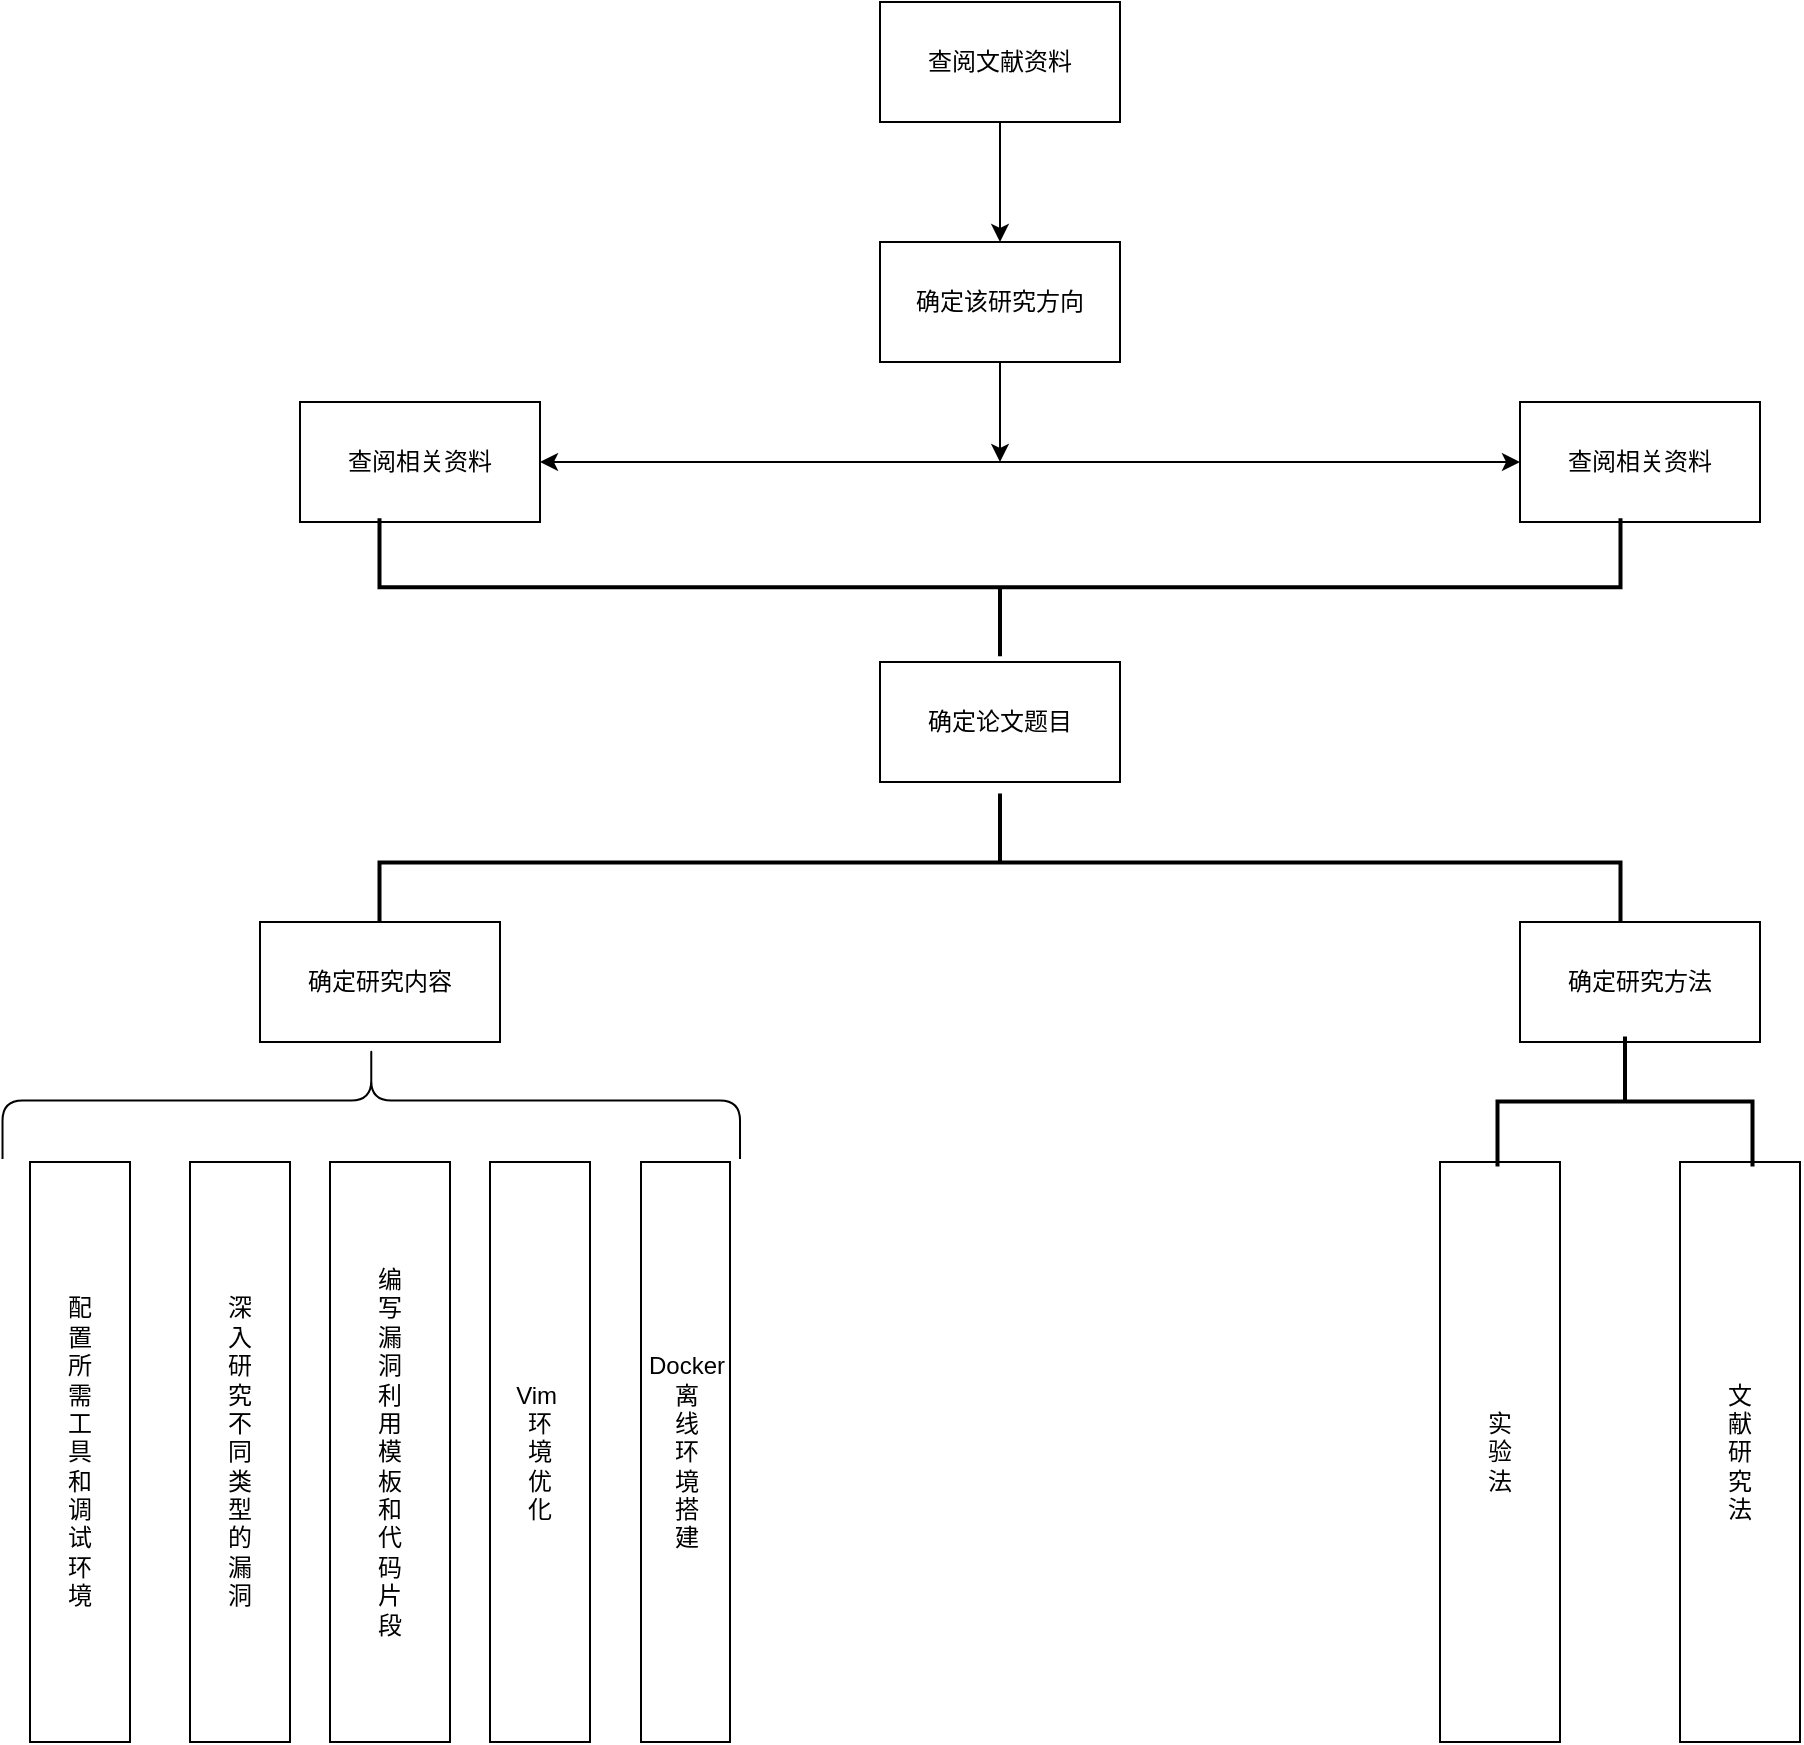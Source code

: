 <mxfile version="25.0.3">
  <diagram name="第 1 页" id="Aw2jdSEUTfqJSHIj9VZG">
    <mxGraphModel dx="1932" dy="651" grid="1" gridSize="10" guides="1" tooltips="1" connect="1" arrows="1" fold="1" page="1" pageScale="1" pageWidth="827" pageHeight="1169" math="0" shadow="0">
      <root>
        <mxCell id="0" />
        <mxCell id="1" parent="0" />
        <mxCell id="gBsAKVMqxP2NZPQDlt_y-1" value="查阅文献资料" style="rounded=0;whiteSpace=wrap;html=1;" vertex="1" parent="1">
          <mxGeometry x="340" y="40" width="120" height="60" as="geometry" />
        </mxCell>
        <mxCell id="gBsAKVMqxP2NZPQDlt_y-2" value="" style="endArrow=classic;html=1;rounded=0;exitX=0.5;exitY=1;exitDx=0;exitDy=0;" edge="1" parent="1" source="gBsAKVMqxP2NZPQDlt_y-1">
          <mxGeometry width="50" height="50" relative="1" as="geometry">
            <mxPoint x="380" y="340" as="sourcePoint" />
            <mxPoint x="400" y="160" as="targetPoint" />
          </mxGeometry>
        </mxCell>
        <mxCell id="gBsAKVMqxP2NZPQDlt_y-3" value="确定该研究方向" style="rounded=0;whiteSpace=wrap;html=1;" vertex="1" parent="1">
          <mxGeometry x="340" y="160" width="120" height="60" as="geometry" />
        </mxCell>
        <mxCell id="gBsAKVMqxP2NZPQDlt_y-4" value="查阅相关资料" style="rounded=0;whiteSpace=wrap;html=1;" vertex="1" parent="1">
          <mxGeometry x="50" y="240" width="120" height="60" as="geometry" />
        </mxCell>
        <mxCell id="gBsAKVMqxP2NZPQDlt_y-5" value="查阅相关资料" style="rounded=0;whiteSpace=wrap;html=1;" vertex="1" parent="1">
          <mxGeometry x="660" y="240" width="120" height="60" as="geometry" />
        </mxCell>
        <mxCell id="gBsAKVMqxP2NZPQDlt_y-6" value="" style="endArrow=classic;startArrow=classic;html=1;rounded=0;exitX=1;exitY=0.5;exitDx=0;exitDy=0;entryX=0;entryY=0.5;entryDx=0;entryDy=0;" edge="1" parent="1" source="gBsAKVMqxP2NZPQDlt_y-4" target="gBsAKVMqxP2NZPQDlt_y-5">
          <mxGeometry width="50" height="50" relative="1" as="geometry">
            <mxPoint x="400" y="310" as="sourcePoint" />
            <mxPoint x="450" y="260" as="targetPoint" />
          </mxGeometry>
        </mxCell>
        <mxCell id="gBsAKVMqxP2NZPQDlt_y-7" value="" style="endArrow=classic;html=1;rounded=0;exitX=0.5;exitY=1;exitDx=0;exitDy=0;" edge="1" parent="1" source="gBsAKVMqxP2NZPQDlt_y-3">
          <mxGeometry width="50" height="50" relative="1" as="geometry">
            <mxPoint x="170" y="410" as="sourcePoint" />
            <mxPoint x="400" y="270" as="targetPoint" />
          </mxGeometry>
        </mxCell>
        <mxCell id="gBsAKVMqxP2NZPQDlt_y-9" value="" style="strokeWidth=2;html=1;shape=mxgraph.flowchart.annotation_2;align=left;labelPosition=right;pointerEvents=1;rotation=-90;" vertex="1" parent="1">
          <mxGeometry x="365.5" y="22.38" width="69" height="620.5" as="geometry" />
        </mxCell>
        <mxCell id="gBsAKVMqxP2NZPQDlt_y-10" value="确定论文题目" style="rounded=0;whiteSpace=wrap;html=1;" vertex="1" parent="1">
          <mxGeometry x="340" y="370" width="120" height="60" as="geometry" />
        </mxCell>
        <mxCell id="gBsAKVMqxP2NZPQDlt_y-11" value="" style="strokeWidth=2;html=1;shape=mxgraph.flowchart.annotation_2;align=left;labelPosition=right;pointerEvents=1;rotation=90;" vertex="1" parent="1">
          <mxGeometry x="365.5" y="160" width="69" height="620.5" as="geometry" />
        </mxCell>
        <mxCell id="gBsAKVMqxP2NZPQDlt_y-12" value="确定研究内容" style="rounded=0;whiteSpace=wrap;html=1;" vertex="1" parent="1">
          <mxGeometry x="30" y="500" width="120" height="60" as="geometry" />
        </mxCell>
        <mxCell id="gBsAKVMqxP2NZPQDlt_y-13" value="确定研究方法" style="rounded=0;whiteSpace=wrap;html=1;" vertex="1" parent="1">
          <mxGeometry x="660" y="500" width="120" height="60" as="geometry" />
        </mxCell>
        <mxCell id="gBsAKVMqxP2NZPQDlt_y-14" value="&lt;div style=&quot;&quot;&gt;&lt;span style=&quot;background-color: initial;&quot;&gt;实&lt;/span&gt;&lt;/div&gt;&lt;div style=&quot;&quot;&gt;&lt;span style=&quot;background-color: initial;&quot;&gt;验&lt;/span&gt;&lt;/div&gt;&lt;div style=&quot;&quot;&gt;&lt;span style=&quot;background-color: initial;&quot;&gt;法&lt;/span&gt;&lt;/div&gt;" style="rounded=0;whiteSpace=wrap;html=1;align=center;" vertex="1" parent="1">
          <mxGeometry x="620" y="620" width="60" height="290" as="geometry" />
        </mxCell>
        <mxCell id="gBsAKVMqxP2NZPQDlt_y-15" value="&lt;div style=&quot;&quot;&gt;文&lt;/div&gt;&lt;div style=&quot;&quot;&gt;献&lt;/div&gt;&lt;div style=&quot;&quot;&gt;研&lt;/div&gt;&lt;div style=&quot;&quot;&gt;究&lt;/div&gt;&lt;div style=&quot;&quot;&gt;法&lt;/div&gt;" style="rounded=0;whiteSpace=wrap;html=1;align=center;" vertex="1" parent="1">
          <mxGeometry x="740" y="620" width="60" height="290" as="geometry" />
        </mxCell>
        <mxCell id="gBsAKVMqxP2NZPQDlt_y-16" value="" style="strokeWidth=2;html=1;shape=mxgraph.flowchart.annotation_2;align=left;labelPosition=right;pointerEvents=1;rotation=90;" vertex="1" parent="1">
          <mxGeometry x="680" y="526" width="65" height="127.5" as="geometry" />
        </mxCell>
        <mxCell id="gBsAKVMqxP2NZPQDlt_y-18" value="" style="shape=curlyBracket;whiteSpace=wrap;html=1;rounded=1;flipH=1;labelPosition=right;verticalLabelPosition=middle;align=left;verticalAlign=middle;rotation=-90;" vertex="1" parent="1">
          <mxGeometry x="56.41" y="404.86" width="58.45" height="368.75" as="geometry" />
        </mxCell>
        <mxCell id="gBsAKVMqxP2NZPQDlt_y-20" value="配&lt;div&gt;置&lt;/div&gt;&lt;div&gt;所&lt;/div&gt;&lt;div&gt;需&lt;/div&gt;&lt;div&gt;工&lt;/div&gt;&lt;div&gt;具&lt;/div&gt;&lt;div&gt;和&lt;/div&gt;&lt;div&gt;调&lt;/div&gt;&lt;div&gt;试&lt;/div&gt;&lt;div&gt;环&lt;/div&gt;&lt;div&gt;境&lt;/div&gt;" style="rounded=0;whiteSpace=wrap;html=1;" vertex="1" parent="1">
          <mxGeometry x="-85" y="620" width="50" height="290" as="geometry" />
        </mxCell>
        <mxCell id="gBsAKVMqxP2NZPQDlt_y-21" value="深&lt;div&gt;入&lt;/div&gt;&lt;div&gt;研&lt;/div&gt;&lt;div&gt;究&lt;/div&gt;&lt;div&gt;不&lt;/div&gt;&lt;div&gt;同&lt;/div&gt;&lt;div&gt;类&lt;/div&gt;&lt;div&gt;型&lt;/div&gt;&lt;div&gt;的&lt;/div&gt;&lt;div&gt;漏&lt;/div&gt;&lt;div&gt;洞&lt;/div&gt;" style="rounded=0;whiteSpace=wrap;html=1;" vertex="1" parent="1">
          <mxGeometry x="-5" y="620" width="50" height="290" as="geometry" />
        </mxCell>
        <mxCell id="gBsAKVMqxP2NZPQDlt_y-22" value="编&lt;div&gt;写&lt;/div&gt;&lt;div&gt;漏&lt;/div&gt;&lt;div&gt;洞&lt;/div&gt;&lt;div&gt;利&lt;/div&gt;&lt;div&gt;用&lt;/div&gt;&lt;div&gt;模&lt;/div&gt;&lt;div&gt;板&lt;/div&gt;&lt;div&gt;和&lt;/div&gt;&lt;div&gt;代&lt;/div&gt;&lt;div&gt;码&lt;/div&gt;&lt;div&gt;片&lt;/div&gt;&lt;div&gt;段&lt;/div&gt;" style="rounded=0;whiteSpace=wrap;html=1;" vertex="1" parent="1">
          <mxGeometry x="65" y="620" width="60" height="290" as="geometry" />
        </mxCell>
        <mxCell id="gBsAKVMqxP2NZPQDlt_y-23" value="Vim&amp;nbsp;&lt;div&gt;环&lt;/div&gt;&lt;div&gt;境&lt;/div&gt;&lt;div&gt;优&lt;/div&gt;&lt;div&gt;化&lt;/div&gt;" style="rounded=0;whiteSpace=wrap;html=1;" vertex="1" parent="1">
          <mxGeometry x="145" y="620" width="50" height="290" as="geometry" />
        </mxCell>
        <mxCell id="gBsAKVMqxP2NZPQDlt_y-24" value="Docker&lt;div&gt;离&lt;/div&gt;&lt;div&gt;线&lt;/div&gt;&lt;div&gt;环&lt;/div&gt;&lt;div&gt;境&lt;/div&gt;&lt;div&gt;搭&lt;/div&gt;&lt;div&gt;建&lt;/div&gt;" style="rounded=0;whiteSpace=wrap;html=1;" vertex="1" parent="1">
          <mxGeometry x="220.5" y="620" width="44.5" height="290" as="geometry" />
        </mxCell>
      </root>
    </mxGraphModel>
  </diagram>
</mxfile>
